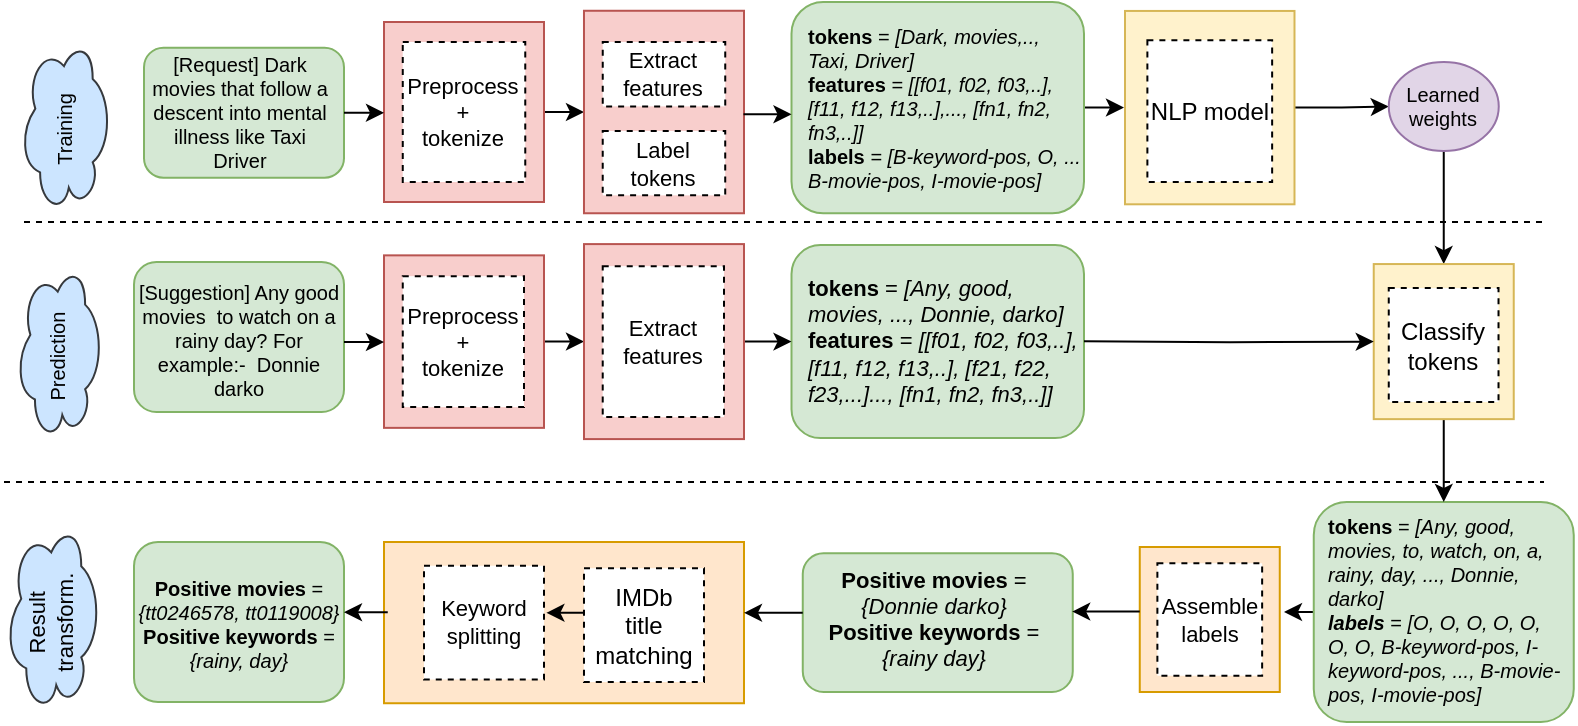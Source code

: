 <mxfile version="21.0.10" type="device"><diagram name="Page-1" id="ACzLiOdb_yP1jW2TZSMn"><mxGraphModel dx="1964" dy="556" grid="1" gridSize="10" guides="1" tooltips="1" connect="1" arrows="1" fold="1" page="1" pageScale="1" pageWidth="850" pageHeight="1100" math="0" shadow="0"><root><mxCell id="0"/><mxCell id="1" parent="0"/><mxCell id="WraPX2LXMKLsG6uopuh6-40" value="" style="edgeStyle=orthogonalEdgeStyle;rounded=0;orthogonalLoop=1;jettySize=auto;html=1;" edge="1" parent="1" source="WraPX2LXMKLsG6uopuh6-8" target="vk4x5zBcM6OkvATAiooQ-52"><mxGeometry relative="1" as="geometry"/></mxCell><mxCell id="WraPX2LXMKLsG6uopuh6-7" value="Prediction" style="ellipse;shape=cloud;whiteSpace=wrap;html=1;fillColor=#cce5ff;strokeColor=#36393d;fontSize=10;rotation=-90;" vertex="1" parent="1"><mxGeometry x="-16.25" y="224.38" width="86.25" height="45.62" as="geometry"/></mxCell><mxCell id="WraPX2LXMKLsG6uopuh6-5" value="&lt;font size=&quot;1&quot;&gt;Training&lt;/font&gt;" style="ellipse;shape=cloud;whiteSpace=wrap;html=1;fillColor=#cce5ff;strokeColor=#36393d;direction=east;rotation=-90;" vertex="1" parent="1"><mxGeometry x="-12.5" y="110.04" width="85" height="47.81" as="geometry"/></mxCell><mxCell id="vk4x5zBcM6OkvATAiooQ-6" value="" style="rounded=1;whiteSpace=wrap;html=1;fillColor=#d5e8d4;strokeColor=#82b366;fontSize=11;align=left;" parent="1" vertex="1"><mxGeometry x="399.38" y="345.63" width="135" height="69.37" as="geometry"/></mxCell><mxCell id="WraPX2LXMKLsG6uopuh6-37" value="" style="edgeStyle=orthogonalEdgeStyle;rounded=0;orthogonalLoop=1;jettySize=auto;html=1;" edge="1" parent="1" source="vk4x5zBcM6OkvATAiooQ-15" target="vk4x5zBcM6OkvATAiooQ-31"><mxGeometry relative="1" as="geometry"/></mxCell><mxCell id="vk4x5zBcM6OkvATAiooQ-15" value="" style="rounded=0;whiteSpace=wrap;html=1;direction=south;fillColor=#f8cecc;strokeColor=#b85450;" parent="1" vertex="1"><mxGeometry x="190" y="80" width="80" height="90" as="geometry"/></mxCell><mxCell id="vk4x5zBcM6OkvATAiooQ-31" value="" style="rounded=0;whiteSpace=wrap;html=1;direction=south;fillColor=#f8cecc;strokeColor=#b85450;" parent="1" vertex="1"><mxGeometry x="289.99" y="74.38" width="80.01" height="101.25" as="geometry"/></mxCell><mxCell id="vk4x5zBcM6OkvATAiooQ-45" value="" style="rounded=1;whiteSpace=wrap;html=1;fillColor=#d5e8d4;strokeColor=#82b366;" parent="1" vertex="1"><mxGeometry x="393.75" y="70" width="146.25" height="105.63" as="geometry"/></mxCell><mxCell id="vk4x5zBcM6OkvATAiooQ-48" value="" style="rounded=1;whiteSpace=wrap;html=1;fillColor=#d5e8d4;strokeColor=#82b366;" parent="1" vertex="1"><mxGeometry x="393.75" y="191.56" width="146.25" height="96.49" as="geometry"/></mxCell><mxCell id="WraPX2LXMKLsG6uopuh6-97" style="edgeStyle=orthogonalEdgeStyle;rounded=0;orthogonalLoop=1;jettySize=auto;html=1;exitX=0.5;exitY=0;exitDx=0;exitDy=0;entryX=0;entryY=0.5;entryDx=0;entryDy=0;" edge="1" parent="1" source="vk4x5zBcM6OkvATAiooQ-52" target="vk4x5zBcM6OkvATAiooQ-58"><mxGeometry relative="1" as="geometry"/></mxCell><mxCell id="vk4x5zBcM6OkvATAiooQ-52" value="" style="rounded=0;whiteSpace=wrap;html=1;direction=south;fillColor=#fff2cc;strokeColor=#d6b656;" parent="1" vertex="1"><mxGeometry x="560.5" y="74.47" width="84.75" height="96.68" as="geometry"/></mxCell><mxCell id="WraPX2LXMKLsG6uopuh6-99" style="edgeStyle=orthogonalEdgeStyle;rounded=0;orthogonalLoop=1;jettySize=auto;html=1;exitX=0.5;exitY=1;exitDx=0;exitDy=0;entryX=0.5;entryY=0;entryDx=0;entryDy=0;" edge="1" parent="1" source="vk4x5zBcM6OkvATAiooQ-58" target="WraPX2LXMKLsG6uopuh6-66"><mxGeometry relative="1" as="geometry"/></mxCell><mxCell id="vk4x5zBcM6OkvATAiooQ-58" value="Learned weights" style="ellipse;whiteSpace=wrap;html=1;fontSize=10;fillColor=#e1d5e7;strokeColor=#9673a6;" parent="1" vertex="1"><mxGeometry x="692.38" y="100" width="55" height="44.53" as="geometry"/></mxCell><mxCell id="WraPX2LXMKLsG6uopuh6-105" style="edgeStyle=orthogonalEdgeStyle;rounded=0;orthogonalLoop=1;jettySize=auto;html=1;exitX=0;exitY=0.5;exitDx=0;exitDy=0;" edge="1" parent="1" source="vk4x5zBcM6OkvATAiooQ-60"><mxGeometry relative="1" as="geometry"><mxPoint x="640" y="375.143" as="targetPoint"/></mxGeometry></mxCell><mxCell id="vk4x5zBcM6OkvATAiooQ-60" value="" style="rounded=1;whiteSpace=wrap;html=1;fillColor=#d5e8d4;strokeColor=#82b366;" parent="1" vertex="1"><mxGeometry x="654.88" y="320" width="130" height="110" as="geometry"/></mxCell><mxCell id="vk4x5zBcM6OkvATAiooQ-65" value="" style="rounded=1;whiteSpace=wrap;html=1;fillColor=#d5e8d4;strokeColor=#82b366;" parent="1" vertex="1"><mxGeometry x="65.0" y="200" width="105" height="75" as="geometry"/></mxCell><mxCell id="WraPX2LXMKLsG6uopuh6-4" value="&lt;div style=&quot;font-size: 11px;&quot;&gt;&lt;b style=&quot;font-size: 11px;&quot;&gt;tokens&lt;/b&gt; = &lt;i style=&quot;font-size: 11px;&quot;&gt;[&lt;font style=&quot;font-size: 11px;&quot;&gt;Any, good, movies, ..., Donnie, darko]&lt;/font&gt;&lt;/i&gt;&lt;/div&gt;&lt;div style=&quot;font-size: 11px;&quot;&gt;&lt;b style=&quot;font-size: 11px;&quot;&gt;&lt;font style=&quot;font-size: 11px;&quot;&gt;features&lt;/font&gt;&lt;/b&gt;&lt;i style=&quot;font-size: 11px;&quot;&gt;&lt;font style=&quot;font-size: 11px;&quot;&gt; &lt;/font&gt;&lt;/i&gt;&lt;font style=&quot;font-size: 11px;&quot;&gt;= &lt;/font&gt;&lt;font style=&quot;font-size: 11px;&quot;&gt;&lt;i style=&quot;font-size: 11px;&quot;&gt;[&lt;font style=&quot;font-size: 11px;&quot;&gt;[f01, f02, f03,..], [f11, f12, f13,..], [f21, f22, f23,...]..., [fn1, fn2, fn3,..]]&lt;/font&gt;&lt;/i&gt;&lt;/font&gt;&lt;/div&gt;" style="text;whiteSpace=wrap;html=1;align=left;fontSize=11;" vertex="1" parent="1"><mxGeometry x="400" y="200" width="140" height="82.93" as="geometry"/></mxCell><mxCell id="WraPX2LXMKLsG6uopuh6-8" value="&lt;div style=&quot;font-size: 10px;&quot;&gt;&lt;font style=&quot;font-size: 10px;&quot;&gt;&lt;b style=&quot;font-size: 10px;&quot;&gt;tokens&lt;/b&gt; = &lt;i style=&quot;font-size: 10px;&quot;&gt;[Dark, movies,.., Taxi, Driver]&lt;/i&gt;&lt;/font&gt;&lt;/div&gt;&lt;div style=&quot;font-size: 10px;&quot;&gt;&lt;font style=&quot;font-size: 10px;&quot;&gt;&lt;b style=&quot;font-size: 10px;&quot;&gt;features&lt;/b&gt;&lt;i style=&quot;font-size: 10px;&quot;&gt; = [[f01, f02, f03,..], [f11, f12, f13,..],..., [fn1, fn2, fn3,..]]&lt;/i&gt;&lt;/font&gt;&lt;/div&gt;&lt;div style=&quot;font-size: 10px;&quot;&gt;&lt;font style=&quot;font-size: 10px;&quot;&gt;&lt;b style=&quot;font-size: 10px;&quot;&gt;labels&lt;/b&gt;&lt;i style=&quot;font-size: 10px;&quot;&gt; = [B-keyword-pos, O, ... B-movie-pos, I-movie-pos]&lt;br style=&quot;font-size: 10px;&quot;&gt;&lt;/i&gt; &lt;/font&gt;&lt;/div&gt;" style="text;html=1;strokeColor=none;fillColor=none;align=left;verticalAlign=middle;whiteSpace=wrap;rounded=0;strokeWidth=1;fontSize=10;" vertex="1" parent="1"><mxGeometry x="400" y="74.38" width="140" height="96.68" as="geometry"/></mxCell><mxCell id="WraPX2LXMKLsG6uopuh6-11" value="&lt;div style=&quot;font-size: 11px;&quot;&gt;Preprocess &lt;br style=&quot;font-size: 11px;&quot;&gt;&lt;/div&gt;&lt;div style=&quot;font-size: 11px;&quot;&gt;+&lt;/div&gt;&lt;div style=&quot;font-size: 11px;&quot;&gt;tokenize&lt;/div&gt;" style="rounded=0;whiteSpace=wrap;html=1;fontSize=11;dashed=1;" vertex="1" parent="1"><mxGeometry x="199.38" y="90" width="61.25" height="70" as="geometry"/></mxCell><mxCell id="WraPX2LXMKLsG6uopuh6-19" value="Extract features" style="rounded=0;whiteSpace=wrap;html=1;fontSize=11;dashed=1;" vertex="1" parent="1"><mxGeometry x="299.37" y="90" width="61.25" height="32.19" as="geometry"/></mxCell><mxCell id="WraPX2LXMKLsG6uopuh6-20" value="&lt;div style=&quot;font-size: 11px;&quot;&gt;Label &lt;br style=&quot;font-size: 11px;&quot;&gt;&lt;/div&gt;&lt;div style=&quot;font-size: 11px;&quot;&gt;tokens&lt;/div&gt;" style="rounded=0;whiteSpace=wrap;html=1;fontSize=11;dashed=1;" vertex="1" parent="1"><mxGeometry x="299.36" y="134.49" width="61.25" height="32.19" as="geometry"/></mxCell><mxCell id="WraPX2LXMKLsG6uopuh6-30" value="&lt;div&gt;Result &lt;br&gt;&lt;/div&gt;&lt;div&gt;transform.&lt;/div&gt;" style="ellipse;shape=cloud;whiteSpace=wrap;html=1;fillColor=#cce5ff;strokeColor=#36393d;fontSize=11;rotation=-90;" vertex="1" parent="1"><mxGeometry x="-22.75" y="355" width="92.75" height="50" as="geometry"/></mxCell><mxCell id="vk4x5zBcM6OkvATAiooQ-5" value="" style="rounded=1;whiteSpace=wrap;html=1;fillColor=#d5e8d4;strokeColor=#82b366;" parent="1" vertex="1"><mxGeometry x="70.0" y="92.85" width="100" height="65" as="geometry"/></mxCell><mxCell id="WraPX2LXMKLsG6uopuh6-75" style="edgeStyle=orthogonalEdgeStyle;rounded=0;orthogonalLoop=1;jettySize=auto;html=1;exitX=1;exitY=0.5;exitDx=0;exitDy=0;entryX=0.5;entryY=1;entryDx=0;entryDy=0;" edge="1" parent="1" source="vk4x5zBcM6OkvATAiooQ-5" target="vk4x5zBcM6OkvATAiooQ-15"><mxGeometry relative="1" as="geometry"/></mxCell><mxCell id="WraPX2LXMKLsG6uopuh6-1" value="[Request] &lt;font style=&quot;font-size: 10px;&quot;&gt;Dark movies that follow a descent into mental illness like Taxi Driver &lt;/font&gt;" style="text;html=1;strokeColor=none;fillColor=none;align=center;verticalAlign=middle;whiteSpace=wrap;rounded=0;strokeWidth=1;fontSize=10;" vertex="1" parent="1"><mxGeometry x="72.5" y="95.0" width="90" height="60" as="geometry"/></mxCell><mxCell id="WraPX2LXMKLsG6uopuh6-62" style="edgeStyle=orthogonalEdgeStyle;rounded=0;orthogonalLoop=1;jettySize=auto;html=1;exitX=0.5;exitY=0;exitDx=0;exitDy=0;entryX=0.5;entryY=1;entryDx=0;entryDy=0;" edge="1" parent="1" source="WraPX2LXMKLsG6uopuh6-54" target="WraPX2LXMKLsG6uopuh6-57"><mxGeometry relative="1" as="geometry"/></mxCell><mxCell id="WraPX2LXMKLsG6uopuh6-54" value="" style="rounded=0;whiteSpace=wrap;html=1;direction=south;fillColor=#f8cecc;strokeColor=#b85450;" vertex="1" parent="1"><mxGeometry x="190" y="196.68" width="80" height="86.25" as="geometry"/></mxCell><mxCell id="WraPX2LXMKLsG6uopuh6-56" value="&lt;div style=&quot;font-size: 11px;&quot;&gt;Preprocess &lt;br style=&quot;font-size: 11px;&quot;&gt;&lt;/div&gt;&lt;div style=&quot;font-size: 11px;&quot;&gt;+&lt;/div&gt;&lt;div style=&quot;font-size: 11px;&quot;&gt;tokenize&lt;/div&gt;" style="rounded=0;whiteSpace=wrap;html=1;fontSize=11;dashed=1;" vertex="1" parent="1"><mxGeometry x="199.38" y="207.07" width="60.62" height="65.47" as="geometry"/></mxCell><mxCell id="WraPX2LXMKLsG6uopuh6-63" style="edgeStyle=orthogonalEdgeStyle;rounded=0;orthogonalLoop=1;jettySize=auto;html=1;exitX=0.5;exitY=0;exitDx=0;exitDy=0;entryX=0;entryY=0.5;entryDx=0;entryDy=0;" edge="1" parent="1" source="WraPX2LXMKLsG6uopuh6-57" target="vk4x5zBcM6OkvATAiooQ-48"><mxGeometry relative="1" as="geometry"/></mxCell><mxCell id="WraPX2LXMKLsG6uopuh6-57" value="" style="rounded=0;whiteSpace=wrap;html=1;direction=south;fillColor=#f8cecc;strokeColor=#b85450;" vertex="1" parent="1"><mxGeometry x="290" y="191.05" width="80" height="97.5" as="geometry"/></mxCell><mxCell id="WraPX2LXMKLsG6uopuh6-58" value="Extract features" style="rounded=0;whiteSpace=wrap;html=1;fontSize=11;dashed=1;" vertex="1" parent="1"><mxGeometry x="299.36" y="202.07" width="60.64" height="75.47" as="geometry"/></mxCell><mxCell id="WraPX2LXMKLsG6uopuh6-3" value="[Suggestion] Any good movies&amp;nbsp; to watch on a rainy day? For example:-&amp;nbsp; Donnie darko" style="text;whiteSpace=wrap;html=1;align=center;fontSize=10;" vertex="1" parent="1"><mxGeometry x="65.0" y="202.69" width="104.99" height="65" as="geometry"/></mxCell><mxCell id="WraPX2LXMKLsG6uopuh6-92" style="edgeStyle=orthogonalEdgeStyle;rounded=0;orthogonalLoop=1;jettySize=auto;html=1;exitX=0.5;exitY=1;exitDx=0;exitDy=0;entryX=0.5;entryY=0;entryDx=0;entryDy=0;" edge="1" parent="1" source="WraPX2LXMKLsG6uopuh6-66" target="vk4x5zBcM6OkvATAiooQ-60"><mxGeometry relative="1" as="geometry"/></mxCell><mxCell id="WraPX2LXMKLsG6uopuh6-66" value="" style="rounded=0;whiteSpace=wrap;html=1;fillColor=#fff2cc;strokeColor=#d6b656;" vertex="1" parent="1"><mxGeometry x="684.87" y="201.03" width="70" height="77.54" as="geometry"/></mxCell><mxCell id="WraPX2LXMKLsG6uopuh6-73" value="" style="endArrow=none;dashed=1;html=1;rounded=0;" edge="1" parent="1"><mxGeometry width="50" height="50" relative="1" as="geometry"><mxPoint x="10" y="180" as="sourcePoint"/><mxPoint x="770" y="180" as="targetPoint"/></mxGeometry></mxCell><mxCell id="WraPX2LXMKLsG6uopuh6-74" value="" style="endArrow=none;dashed=1;html=1;rounded=0;" edge="1" parent="1"><mxGeometry width="50" height="50" relative="1" as="geometry"><mxPoint y="310" as="sourcePoint"/><mxPoint x="770" y="310" as="targetPoint"/></mxGeometry></mxCell><mxCell id="WraPX2LXMKLsG6uopuh6-79" style="edgeStyle=orthogonalEdgeStyle;rounded=0;orthogonalLoop=1;jettySize=auto;html=1;" edge="1" parent="1"><mxGeometry relative="1" as="geometry"><mxPoint x="170" y="240" as="sourcePoint"/><mxPoint x="190" y="240" as="targetPoint"/></mxGeometry></mxCell><mxCell id="WraPX2LXMKLsG6uopuh6-81" value="NLP model" style="rounded=0;whiteSpace=wrap;html=1;dashed=1;" vertex="1" parent="1"><mxGeometry x="571.69" y="89.07" width="62.38" height="70.93" as="geometry"/></mxCell><mxCell id="WraPX2LXMKLsG6uopuh6-82" value="Classify tokens" style="rounded=0;whiteSpace=wrap;html=1;dashed=1;" vertex="1" parent="1"><mxGeometry x="692.38" y="213.04" width="54.88" height="56.96" as="geometry"/></mxCell><mxCell id="WraPX2LXMKLsG6uopuh6-91" style="edgeStyle=orthogonalEdgeStyle;rounded=0;orthogonalLoop=1;jettySize=auto;html=1;exitX=0.5;exitY=0;exitDx=0;exitDy=0;entryX=0;entryY=0.5;entryDx=0;entryDy=0;" edge="1" parent="1"><mxGeometry relative="1" as="geometry"><mxPoint x="369.75" y="126.16" as="sourcePoint"/><mxPoint x="393.75" y="126.16" as="targetPoint"/></mxGeometry></mxCell><mxCell id="WraPX2LXMKLsG6uopuh6-93" value="&lt;div style=&quot;font-size: 10px;&quot;&gt;&lt;b style=&quot;font-size: 10px;&quot;&gt;tokens&lt;/b&gt; = &lt;i style=&quot;font-size: 10px;&quot;&gt;[&lt;font style=&quot;font-size: 10px;&quot;&gt;Any, good, movies, to, watch, on, a, rainy, day, ..., Donnie, darko]&lt;br style=&quot;font-size: 10px;&quot;&gt;&lt;/font&gt;&lt;/i&gt;&lt;/div&gt;&lt;div style=&quot;font-size: 10px;&quot;&gt;&lt;b style=&quot;font-size: 10px;&quot;&gt;&lt;font style=&quot;font-size: 10px;&quot;&gt;&lt;i style=&quot;font-size: 10px;&quot;&gt;labels&lt;/i&gt;&lt;/font&gt;&lt;/b&gt;&lt;i style=&quot;font-size: 10px;&quot;&gt;&lt;font style=&quot;font-size: 10px;&quot;&gt; &lt;/font&gt;&lt;/i&gt;&lt;font style=&quot;font-size: 10px;&quot;&gt;= &lt;/font&gt;&lt;font style=&quot;font-size: 10px;&quot;&gt;&lt;i style=&quot;font-size: 10px;&quot;&gt;[O, O, O, O, O, O, O, B-keyword-pos, I-keyword-pos, ..., B-movie-pos, I-movie-pos]&lt;/i&gt;&lt;/font&gt;&lt;/div&gt;" style="text;whiteSpace=wrap;html=1;align=left;fontSize=10;" vertex="1" parent="1"><mxGeometry x="660" y="320" width="119.75" height="95" as="geometry"/></mxCell><mxCell id="WraPX2LXMKLsG6uopuh6-100" value="" style="rounded=0;whiteSpace=wrap;html=1;fillColor=#ffe6cc;strokeColor=#d79b00;" vertex="1" parent="1"><mxGeometry x="567.88" y="342.5" width="70" height="72.5" as="geometry"/></mxCell><mxCell id="WraPX2LXMKLsG6uopuh6-103" style="edgeStyle=orthogonalEdgeStyle;rounded=0;orthogonalLoop=1;jettySize=auto;html=1;exitX=0.5;exitY=0;exitDx=0;exitDy=0;entryX=0;entryY=0.5;entryDx=0;entryDy=0;" edge="1" parent="1" target="WraPX2LXMKLsG6uopuh6-66"><mxGeometry relative="1" as="geometry"><mxPoint x="540" y="239.57" as="sourcePoint"/><mxPoint x="564" y="239.57" as="targetPoint"/></mxGeometry></mxCell><mxCell id="WraPX2LXMKLsG6uopuh6-104" value="Assemble labels" style="rounded=0;whiteSpace=wrap;html=1;fontSize=11;dashed=1;" vertex="1" parent="1"><mxGeometry x="576.69" y="350.63" width="52.38" height="56.25" as="geometry"/></mxCell><mxCell id="WraPX2LXMKLsG6uopuh6-107" style="edgeStyle=orthogonalEdgeStyle;rounded=0;orthogonalLoop=1;jettySize=auto;html=1;exitX=0;exitY=0.5;exitDx=0;exitDy=0;entryX=0.998;entryY=0.41;entryDx=0;entryDy=0;entryPerimeter=0;" edge="1" parent="1" target="vk4x5zBcM6OkvATAiooQ-6"><mxGeometry relative="1" as="geometry"><mxPoint x="552.88" y="374.903" as="targetPoint"/><mxPoint x="567.88" y="374.76" as="sourcePoint"/></mxGeometry></mxCell><mxCell id="WraPX2LXMKLsG6uopuh6-108" value="&#xA;&lt;div style=&quot;font-size: 11px;&quot;&gt;&lt;b style=&quot;font-size: 11px;&quot;&gt;Positive movies&lt;/b&gt; = &lt;i style=&quot;font-size: 11px;&quot;&gt;{Donnie darko}&lt;/i&gt;&lt;/div&gt;&lt;div style=&quot;font-size: 11px;&quot;&gt;&lt;b style=&quot;font-size: 11px;&quot;&gt;Positive keywords&lt;/b&gt; = &lt;i style=&quot;font-size: 11px;&quot;&gt;{rainy day}&lt;/i&gt;&lt;br style=&quot;font-size: 11px;&quot;&gt;&lt;/div&gt;&#xA;&#xA;" style="text;html=1;strokeColor=none;fillColor=none;align=center;verticalAlign=middle;whiteSpace=wrap;rounded=0;fontSize=11;" vertex="1" parent="1"><mxGeometry x="400" y="360" width="130" height="50" as="geometry"/></mxCell><mxCell id="WraPX2LXMKLsG6uopuh6-109" value="" style="rounded=0;whiteSpace=wrap;html=1;fillColor=#ffe6cc;strokeColor=#d79b00;" vertex="1" parent="1"><mxGeometry x="190" y="340" width="180" height="80.62" as="geometry"/></mxCell><mxCell id="WraPX2LXMKLsG6uopuh6-110" value="&lt;div&gt;IMDb &lt;br&gt;&lt;/div&gt;&lt;div&gt;title matching&lt;br&gt;&lt;/div&gt;" style="rounded=0;whiteSpace=wrap;html=1;dashed=1;" vertex="1" parent="1"><mxGeometry x="289.99" y="353.12" width="60.01" height="56.88" as="geometry"/></mxCell><mxCell id="WraPX2LXMKLsG6uopuh6-112" style="edgeStyle=orthogonalEdgeStyle;rounded=0;orthogonalLoop=1;jettySize=auto;html=1;exitX=0;exitY=0.5;exitDx=0;exitDy=0;" edge="1" parent="1"><mxGeometry relative="1" as="geometry"><mxPoint x="370" y="375" as="targetPoint"/><mxPoint x="399.38" y="375.36" as="sourcePoint"/></mxGeometry></mxCell><mxCell id="WraPX2LXMKLsG6uopuh6-113" value="" style="rounded=1;whiteSpace=wrap;html=1;fillColor=#d5e8d4;strokeColor=#82b366;" vertex="1" parent="1"><mxGeometry x="65" y="340" width="105" height="80" as="geometry"/></mxCell><mxCell id="WraPX2LXMKLsG6uopuh6-114" value="&lt;br style=&quot;font-size: 10px;&quot;&gt;&lt;div style=&quot;font-size: 10px;&quot;&gt;&lt;b style=&quot;font-size: 10px;&quot;&gt;Positive movies&lt;/b&gt; = &lt;i style=&quot;font-size: 10px;&quot;&gt;{tt0246578, tt0119008}&lt;/i&gt;&lt;/div&gt;&lt;div style=&quot;font-size: 10px;&quot;&gt;&lt;b style=&quot;font-size: 10px;&quot;&gt;Positive keywords&lt;/b&gt; = &lt;i style=&quot;font-size: 10px;&quot;&gt;{rainy, day}&lt;/i&gt;&lt;br style=&quot;font-size: 10px;&quot;&gt;&lt;/div&gt;" style="text;html=1;strokeColor=none;fillColor=none;align=center;verticalAlign=middle;whiteSpace=wrap;rounded=0;fontSize=10;" vertex="1" parent="1"><mxGeometry x="65" y="340" width="105" height="70" as="geometry"/></mxCell><mxCell id="WraPX2LXMKLsG6uopuh6-115" value="Keyword splitting" style="rounded=0;whiteSpace=wrap;html=1;dashed=1;fontSize=11;" vertex="1" parent="1"><mxGeometry x="210" y="351.87" width="60" height="56.88" as="geometry"/></mxCell><mxCell id="WraPX2LXMKLsG6uopuh6-118" style="edgeStyle=orthogonalEdgeStyle;rounded=0;orthogonalLoop=1;jettySize=auto;html=1;exitX=0;exitY=0.5;exitDx=0;exitDy=0;entryX=1.02;entryY=0.41;entryDx=0;entryDy=0;entryPerimeter=0;" edge="1" parent="1" target="WraPX2LXMKLsG6uopuh6-115"><mxGeometry relative="1" as="geometry"><mxPoint x="256.12" y="374.6" as="targetPoint"/><mxPoint x="290" y="375.36" as="sourcePoint"/></mxGeometry></mxCell><mxCell id="WraPX2LXMKLsG6uopuh6-119" style="edgeStyle=orthogonalEdgeStyle;rounded=0;orthogonalLoop=1;jettySize=auto;html=1;exitX=0;exitY=0.5;exitDx=0;exitDy=0;entryX=1;entryY=0.5;entryDx=0;entryDy=0;" edge="1" parent="1" target="WraPX2LXMKLsG6uopuh6-114"><mxGeometry relative="1" as="geometry"><mxPoint x="162.5" y="374.71" as="targetPoint"/><mxPoint x="191.88" y="375.07" as="sourcePoint"/></mxGeometry></mxCell></root></mxGraphModel></diagram></mxfile>
